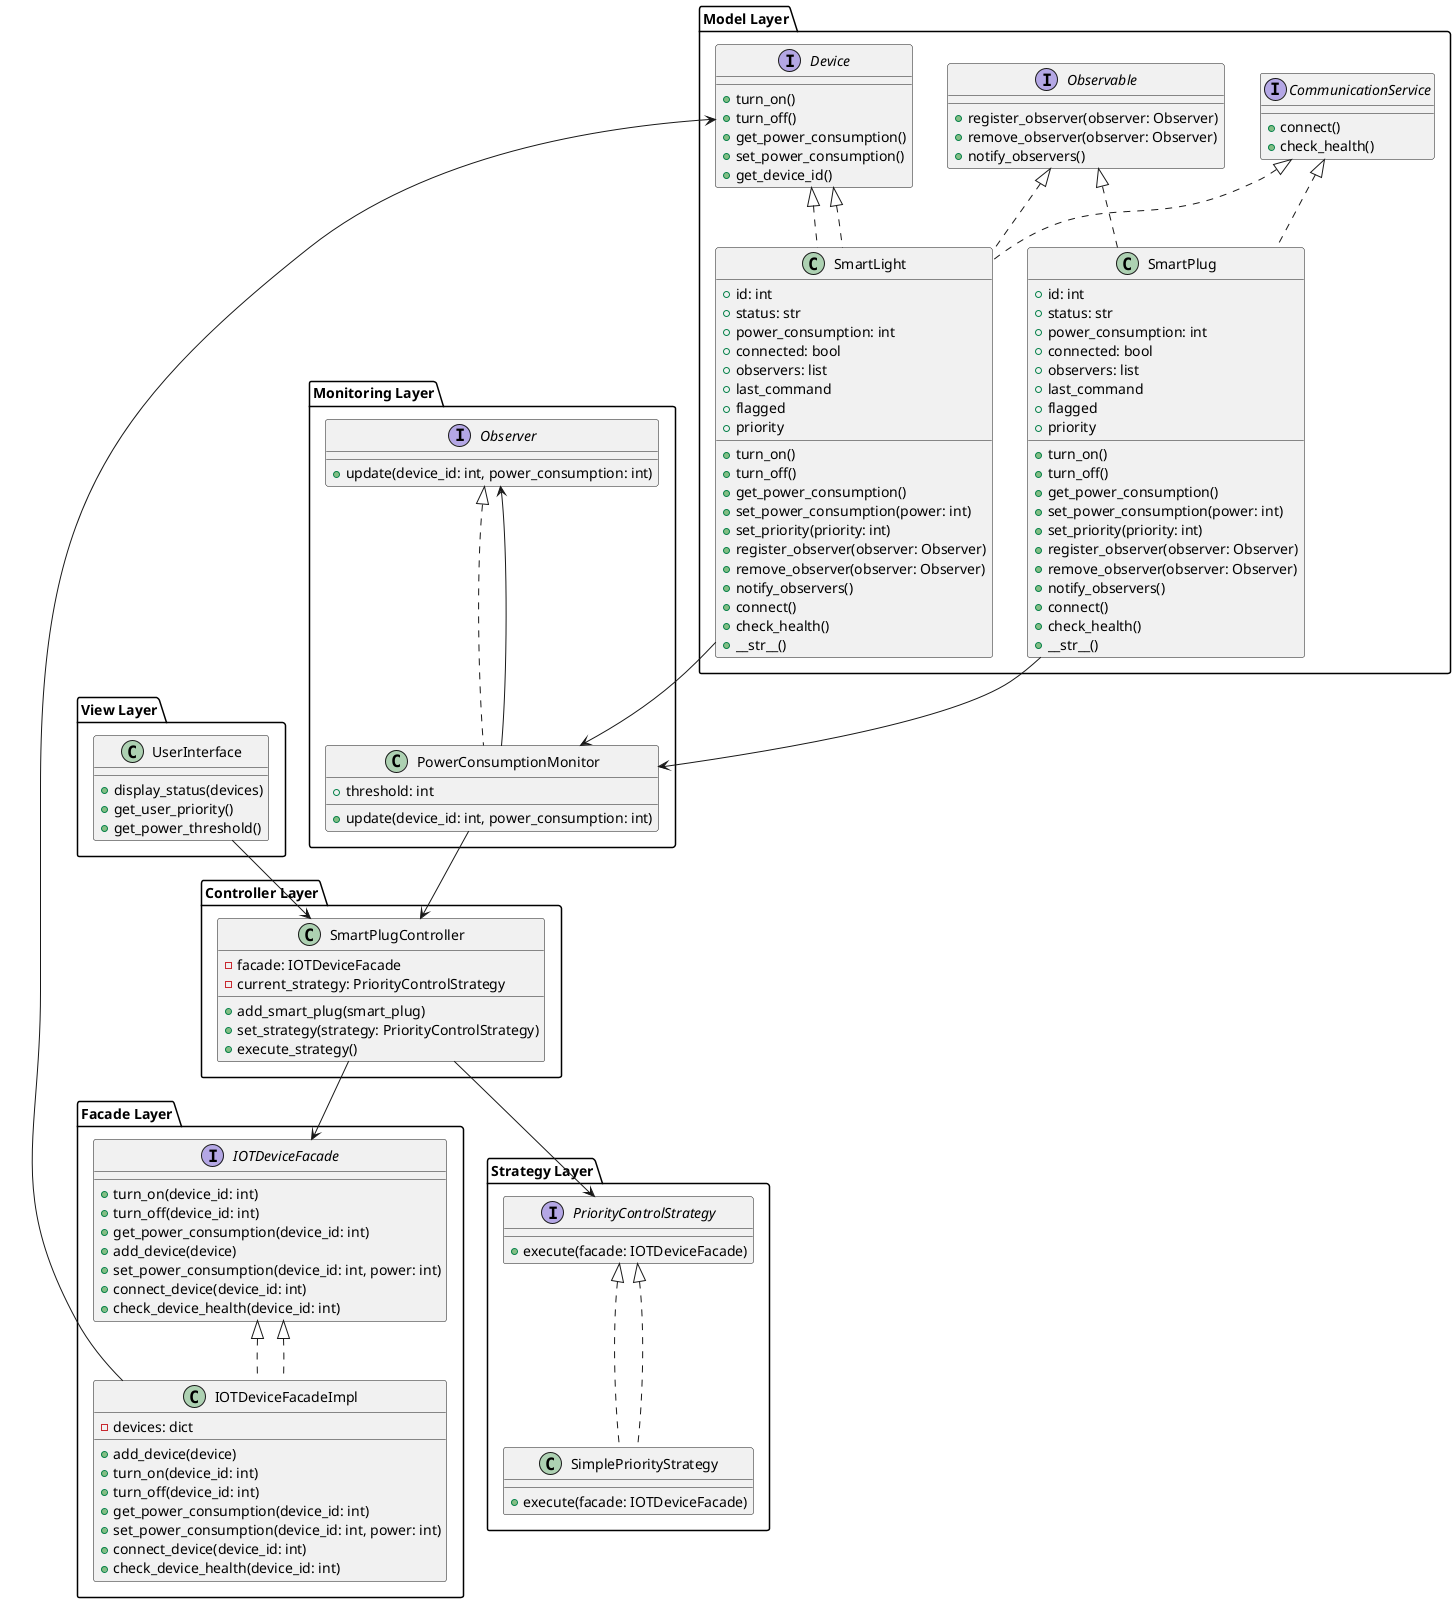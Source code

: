@startuml
package "Model Layer" {
    class SmartPlug {
        +id: int
        +status: str
        +power_consumption: int
        +connected: bool
        +observers: list
        +last_command
        +flagged
        +priority
        +turn_on()
        +turn_off()
        +get_power_consumption()
        +set_power_consumption(power: int)
        +set_priority(priority: int)
        +register_observer(observer: Observer)
        +remove_observer(observer: Observer)
        +notify_observers()
        +connect()
        +check_health()
        +__str__()
    }

    class SmartLight {
        +id: int
        +status: str
        +power_consumption: int
        +connected: bool
        +observers: list
        +last_command
        +flagged
        +priority
        +turn_on()
        +turn_off()
        +get_power_consumption()
        +set_power_consumption(power: int)
        +set_priority(priority: int)
        +register_observer(observer: Observer)
        +remove_observer(observer: Observer)
        +notify_observers()
        +connect()
        +check_health()
        +__str__()
    }

    interface Observable {
        +register_observer(observer: Observer)
        +remove_observer(observer: Observer)
        +notify_observers()
    }
    interface Device {
        +turn_on()
        +turn_off()
        +get_power_consumption()
        +set_power_consumption()
        +get_device_id()
    }


    interface CommunicationService {
        +connect()
        +check_health()
    }
}

package "Facade Layer" {
    interface IOTDeviceFacade {
        +turn_on(device_id: int)
        +turn_off(device_id: int)
        +get_power_consumption(device_id: int)
        +add_device(device)
        +set_power_consumption(device_id: int, power: int)
        +connect_device(device_id: int)
        +check_device_health(device_id: int)
    }

    class IOTDeviceFacadeImpl implements IOTDeviceFacade {
        -devices: dict
        +add_device(device)
        +turn_on(device_id: int)
        +turn_off(device_id: int)
        +get_power_consumption(device_id: int)
        +set_power_consumption(device_id: int, power: int)
        +connect_device(device_id: int)
        +check_device_health(device_id: int)
    }
}

package "Controller Layer" {
    class SmartPlugController {
        -facade: IOTDeviceFacade
        -current_strategy: PriorityControlStrategy
        +add_smart_plug(smart_plug)
        +set_strategy(strategy: PriorityControlStrategy)
        +execute_strategy()
    }
}

package "Strategy Layer" {
    interface PriorityControlStrategy {
        +execute(facade: IOTDeviceFacade)
    }

    class SimplePriorityStrategy implements PriorityControlStrategy {
        +execute(facade: IOTDeviceFacade)
    }
}

package "Monitoring Layer" {
    interface Observer {
        +update(device_id: int, power_consumption: int)
    }

    class PowerConsumptionMonitor implements Observer {
        +threshold: int
        +update(device_id: int, power_consumption: int)
    }
}

package "View Layer" {
    class UserInterface {
        +display_status(devices)
        +get_user_priority()
        +get_power_threshold()
    }
}

Observable <|.. SmartPlug
Observable <|.. SmartLight
Device <|.. SmartLight
Device <|.. SmartLight
CommunicationService <|.. SmartPlug
CommunicationService <|.. SmartLight
IOTDeviceFacade <|.. IOTDeviceFacadeImpl
SmartPlugController --> IOTDeviceFacade
SmartPlugController --> PriorityControlStrategy
PriorityControlStrategy <|.. SimplePriorityStrategy
PowerConsumptionMonitor --> Observer
PowerConsumptionMonitor --> SmartPlugController
UserInterface --> SmartPlugController
SmartPlug --> PowerConsumptionMonitor
SmartLight --> PowerConsumptionMonitor
IOTDeviceFacadeImpl --> Device
@enduml
